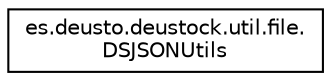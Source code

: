 digraph "Graphical Class Hierarchy"
{
 // LATEX_PDF_SIZE
  edge [fontname="Helvetica",fontsize="10",labelfontname="Helvetica",labelfontsize="10"];
  node [fontname="Helvetica",fontsize="10",shape=record];
  rankdir="LR";
  Node0 [label="es.deusto.deustock.util.file.\lDSJSONUtils",height=0.2,width=0.4,color="black", fillcolor="white", style="filled",URL="$classes_1_1deusto_1_1deustock_1_1util_1_1file_1_1_d_s_j_s_o_n_utils.html",tooltip=" "];
}
